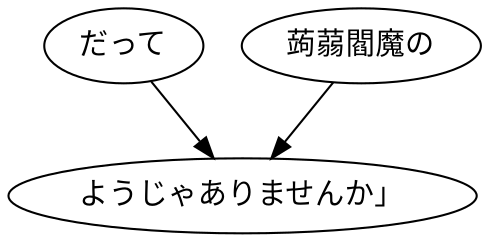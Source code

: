 digraph graph6732 {
	node0 [label="だって"];
	node1 [label="蒟蒻閻魔の"];
	node2 [label="ようじゃありませんか」"];
	node0 -> node2;
	node1 -> node2;
}
